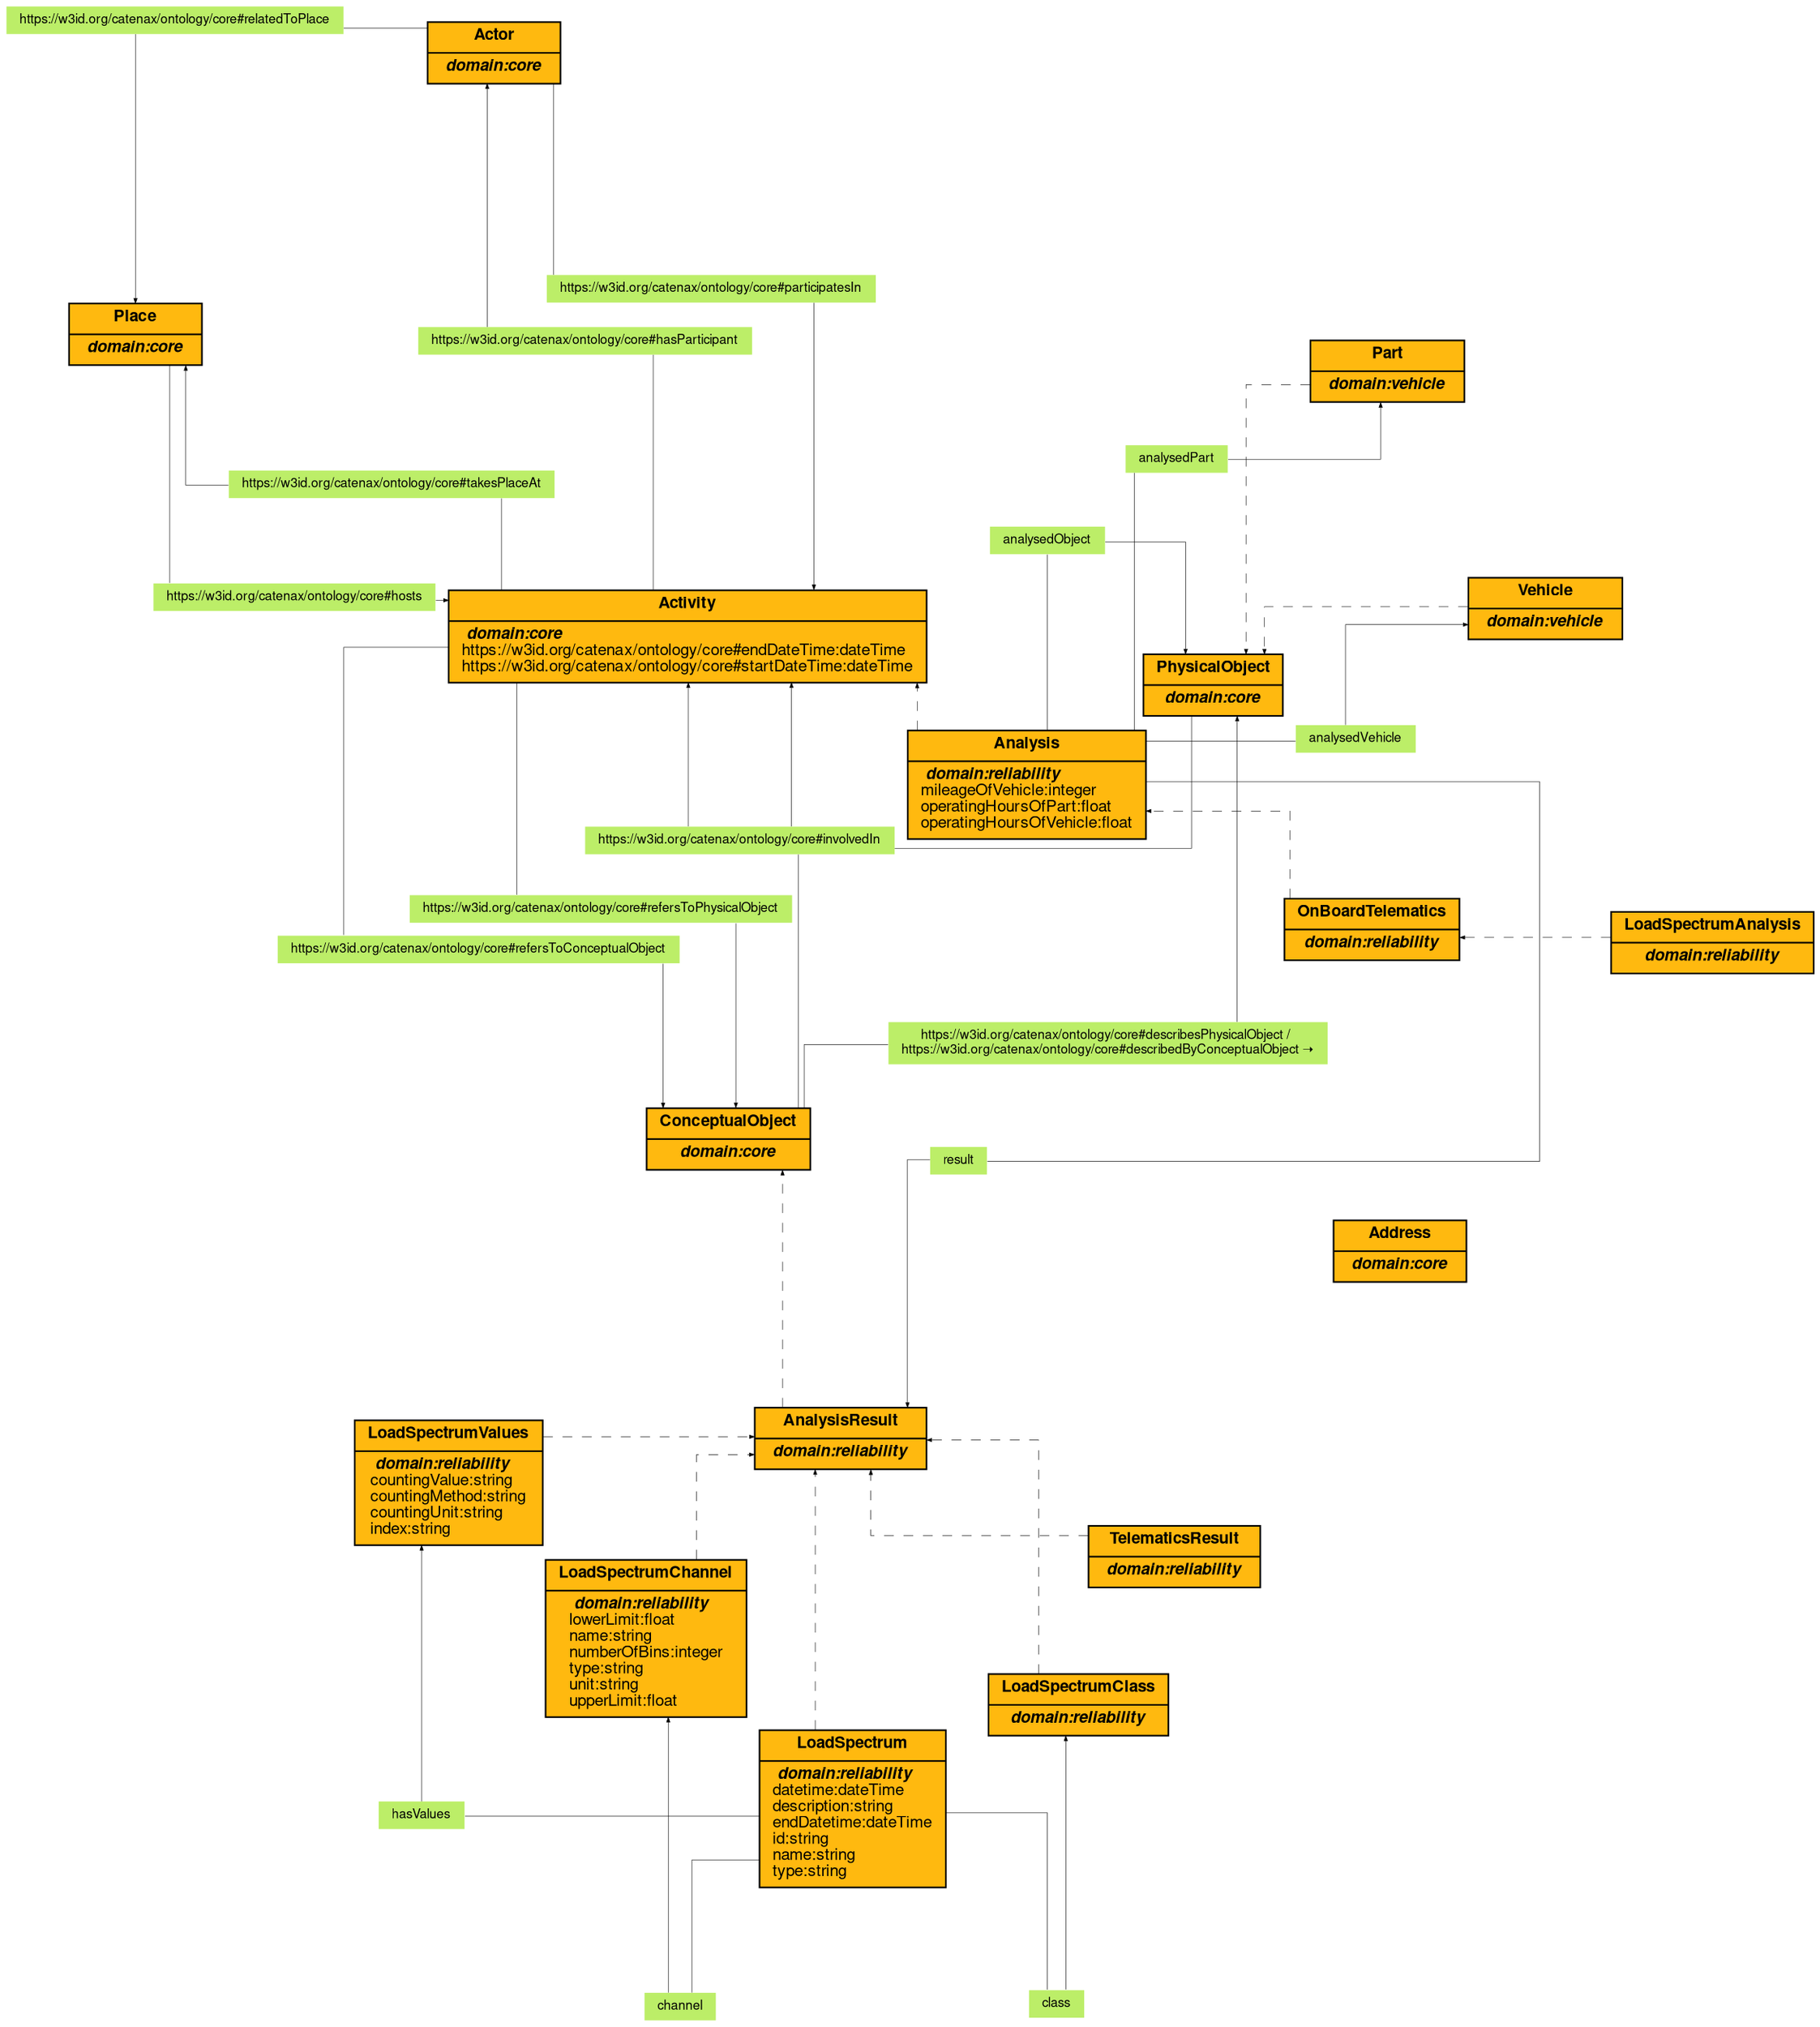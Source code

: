 digraph reliability_ontology {
	graph [fontname="Helvetica,Arial,sans-serif" fontsize=10 layout=neato overlap=false splines=ortho]
	node [fillcolor=darkgoldenrod1 fontname="Helvetica,Arial,sans-serif" fontsize=10 shape=record]
	edge [arrowsize=0.3 fontname="Helvetica,Arial,sans-serif" fontsize=10 penwidth=0.3]
	Activity [label=<{<b>Activity</b> | <i><b> domain:core</b></i> <br align="left"/>https://w3id.org/catenax/ontology/core#endDateTime:dateTime<br align="left"/>https://w3id.org/catenax/ontology/core#startDateTime:dateTime<br align="left"/>}> style=filled]
	Actor [label=<{<b>Actor</b> | <i><b> domain:core</b></i> <br align="left"/>}> style=filled]
	Address [label=<{<b>Address</b> | <i><b> domain:core</b></i> <br align="left"/>}> style=filled]
	ConceptualObject [label=<{<b>ConceptualObject</b> | <i><b> domain:core</b></i> <br align="left"/>}> style=filled]
	PhysicalObject [label=<{<b>PhysicalObject</b> | <i><b> domain:core</b></i> <br align="left"/>}> style=filled]
	Place [label=<{<b>Place</b> | <i><b> domain:core</b></i> <br align="left"/>}> style=filled]
	Analysis [label=<{<b>Analysis</b> | <i><b> domain:reliability</b></i> <br align="left"/>mileageOfVehicle:integer<br align="left"/>operatingHoursOfPart:float<br align="left"/>operatingHoursOfVehicle:float<br align="left"/>}> style=filled]
	AnalysisResult [label=<{<b>AnalysisResult</b> | <i><b> domain:reliability</b></i> <br align="left"/>}> style=filled]
	LoadSpectrum [label=<{<b>LoadSpectrum</b> | <i><b> domain:reliability</b></i> <br align="left"/>datetime:dateTime<br align="left"/>description:string<br align="left"/>endDatetime:dateTime<br align="left"/>id:string<br align="left"/>name:string<br align="left"/>type:string<br align="left"/>}> style=filled]
	LoadSpectrumAnalysis [label=<{<b>LoadSpectrumAnalysis</b> | <i><b> domain:reliability</b></i> <br align="left"/>}> style=filled]
	LoadSpectrumChannel [label=<{<b>LoadSpectrumChannel</b> | <i><b> domain:reliability</b></i> <br align="left"/>lowerLimit:float<br align="left"/>name:string<br align="left"/>numberOfBins:integer<br align="left"/>type:string<br align="left"/>unit:string<br align="left"/>upperLimit:float<br align="left"/>}> style=filled]
	LoadSpectrumClass [label=<{<b>LoadSpectrumClass</b> | <i><b> domain:reliability</b></i> <br align="left"/>}> style=filled]
	LoadSpectrumValues [label=<{<b>LoadSpectrumValues</b> | <i><b> domain:reliability</b></i> <br align="left"/>countingValue:string<br align="left"/>countingMethod:string<br align="left"/>countingUnit:string<br align="left"/>index:string<br align="left"/>}> style=filled]
	OnBoardTelematics [label=<{<b>OnBoardTelematics</b> | <i><b> domain:reliability</b></i> <br align="left"/>}> style=filled]
	TelematicsResult [label=<{<b>TelematicsResult</b> | <i><b> domain:reliability</b></i> <br align="left"/>}> style=filled]
	Part [label=<{<b>Part</b> | <i><b> domain:vehicle</b></i> <br align="left"/>}> style=filled]
	Vehicle [label=<{<b>Vehicle</b> | <i><b> domain:vehicle</b></i> <br align="left"/>}> style=filled]
	describesPhysicalObject [label="https://w3id.org/catenax/ontology/core#describesPhysicalObject / 
https://w3id.org/catenax/ontology/core#describedByConceptualObject ➝" fillcolor=darkolivegreen2 fontsize=8 height=0 shape=plaintext style=filled width=0]
	hasParticipant [label="https://w3id.org/catenax/ontology/core#hasParticipant" fillcolor=darkolivegreen2 fontsize=8 height=0 shape=plaintext style=filled width=0]
	hosts [label="https://w3id.org/catenax/ontology/core#hosts" fillcolor=darkolivegreen2 fontsize=8 height=0 shape=plaintext style=filled width=0]
	involvedIn [label="https://w3id.org/catenax/ontology/core#involvedIn" fillcolor=darkolivegreen2 fontsize=8 height=0 shape=plaintext style=filled width=0]
	participatesIn [label="https://w3id.org/catenax/ontology/core#participatesIn" fillcolor=darkolivegreen2 fontsize=8 height=0 shape=plaintext style=filled width=0]
	refersToConceptualObject [label="https://w3id.org/catenax/ontology/core#refersToConceptualObject" fillcolor=darkolivegreen2 fontsize=8 height=0 shape=plaintext style=filled width=0]
	refersToPhysicalObject [label="https://w3id.org/catenax/ontology/core#refersToPhysicalObject" fillcolor=darkolivegreen2 fontsize=8 height=0 shape=plaintext style=filled width=0]
	relatedToPlace [label="https://w3id.org/catenax/ontology/core#relatedToPlace" fillcolor=darkolivegreen2 fontsize=8 height=0 shape=plaintext style=filled width=0]
	takesPlaceAt [label="https://w3id.org/catenax/ontology/core#takesPlaceAt" fillcolor=darkolivegreen2 fontsize=8 height=0 shape=plaintext style=filled width=0]
	analysedObject [label=analysedObject fillcolor=darkolivegreen2 fontsize=8 height=0 shape=plaintext style=filled width=0]
	analysedPart [label=analysedPart fillcolor=darkolivegreen2 fontsize=8 height=0 shape=plaintext style=filled width=0]
	analysedVehicle [label=analysedVehicle fillcolor=darkolivegreen2 fontsize=8 height=0 shape=plaintext style=filled width=0]
	channel [label=channel fillcolor=darkolivegreen2 fontsize=8 height=0 shape=plaintext style=filled width=0]
	class [label=class fillcolor=darkolivegreen2 fontsize=8 height=0 shape=plaintext style=filled width=0]
	result [label=result fillcolor=darkolivegreen2 fontsize=8 height=0 shape=plaintext style=filled width=0]
	hasValues [label=hasValues fillcolor=darkolivegreen2 fontsize=8 height=0 shape=plaintext style=filled width=0]
	ConceptualObject -> describesPhysicalObject [arrowhead=none]
	describesPhysicalObject -> PhysicalObject
	Activity -> hasParticipant [arrowhead=none]
	hasParticipant -> Actor
	Place -> hosts [arrowhead=none]
	hosts -> Activity
	ConceptualObject -> involvedIn [arrowhead=none]
	involvedIn -> Activity
	PhysicalObject -> involvedIn [arrowhead=none]
	involvedIn -> Activity
	Actor -> participatesIn [arrowhead=none]
	participatesIn -> Activity
	Activity -> refersToConceptualObject [arrowhead=none]
	refersToConceptualObject -> ConceptualObject
	Activity -> refersToPhysicalObject [arrowhead=none]
	refersToPhysicalObject -> ConceptualObject
	Actor -> relatedToPlace [arrowhead=none]
	relatedToPlace -> Place
	Activity -> takesPlaceAt [arrowhead=none]
	takesPlaceAt -> Place
	Analysis -> analysedObject [arrowhead=none]
	analysedObject -> PhysicalObject
	Analysis -> analysedPart [arrowhead=none]
	analysedPart -> Part
	Analysis -> analysedVehicle [arrowhead=none]
	analysedVehicle -> Vehicle
	LoadSpectrum -> channel [arrowhead=none]
	channel -> LoadSpectrumChannel
	LoadSpectrum -> class [arrowhead=none]
	class -> LoadSpectrumClass
	Analysis -> result [arrowhead=none]
	result -> AnalysisResult
	LoadSpectrum -> hasValues [arrowhead=none]
	hasValues -> LoadSpectrumValues
	Analysis -> Activity [style=dashed]
	AnalysisResult -> ConceptualObject [style=dashed]
	LoadSpectrum -> AnalysisResult [style=dashed]
	LoadSpectrumChannel -> AnalysisResult [style=dashed]
	LoadSpectrumClass -> AnalysisResult [style=dashed]
	LoadSpectrumValues -> AnalysisResult [style=dashed]
	TelematicsResult -> AnalysisResult [style=dashed]
	LoadSpectrumAnalysis -> OnBoardTelematics [style=dashed]
	OnBoardTelematics -> Analysis [style=dashed]
	Part -> PhysicalObject [style=dashed]
	Vehicle -> PhysicalObject [style=dashed]
}
